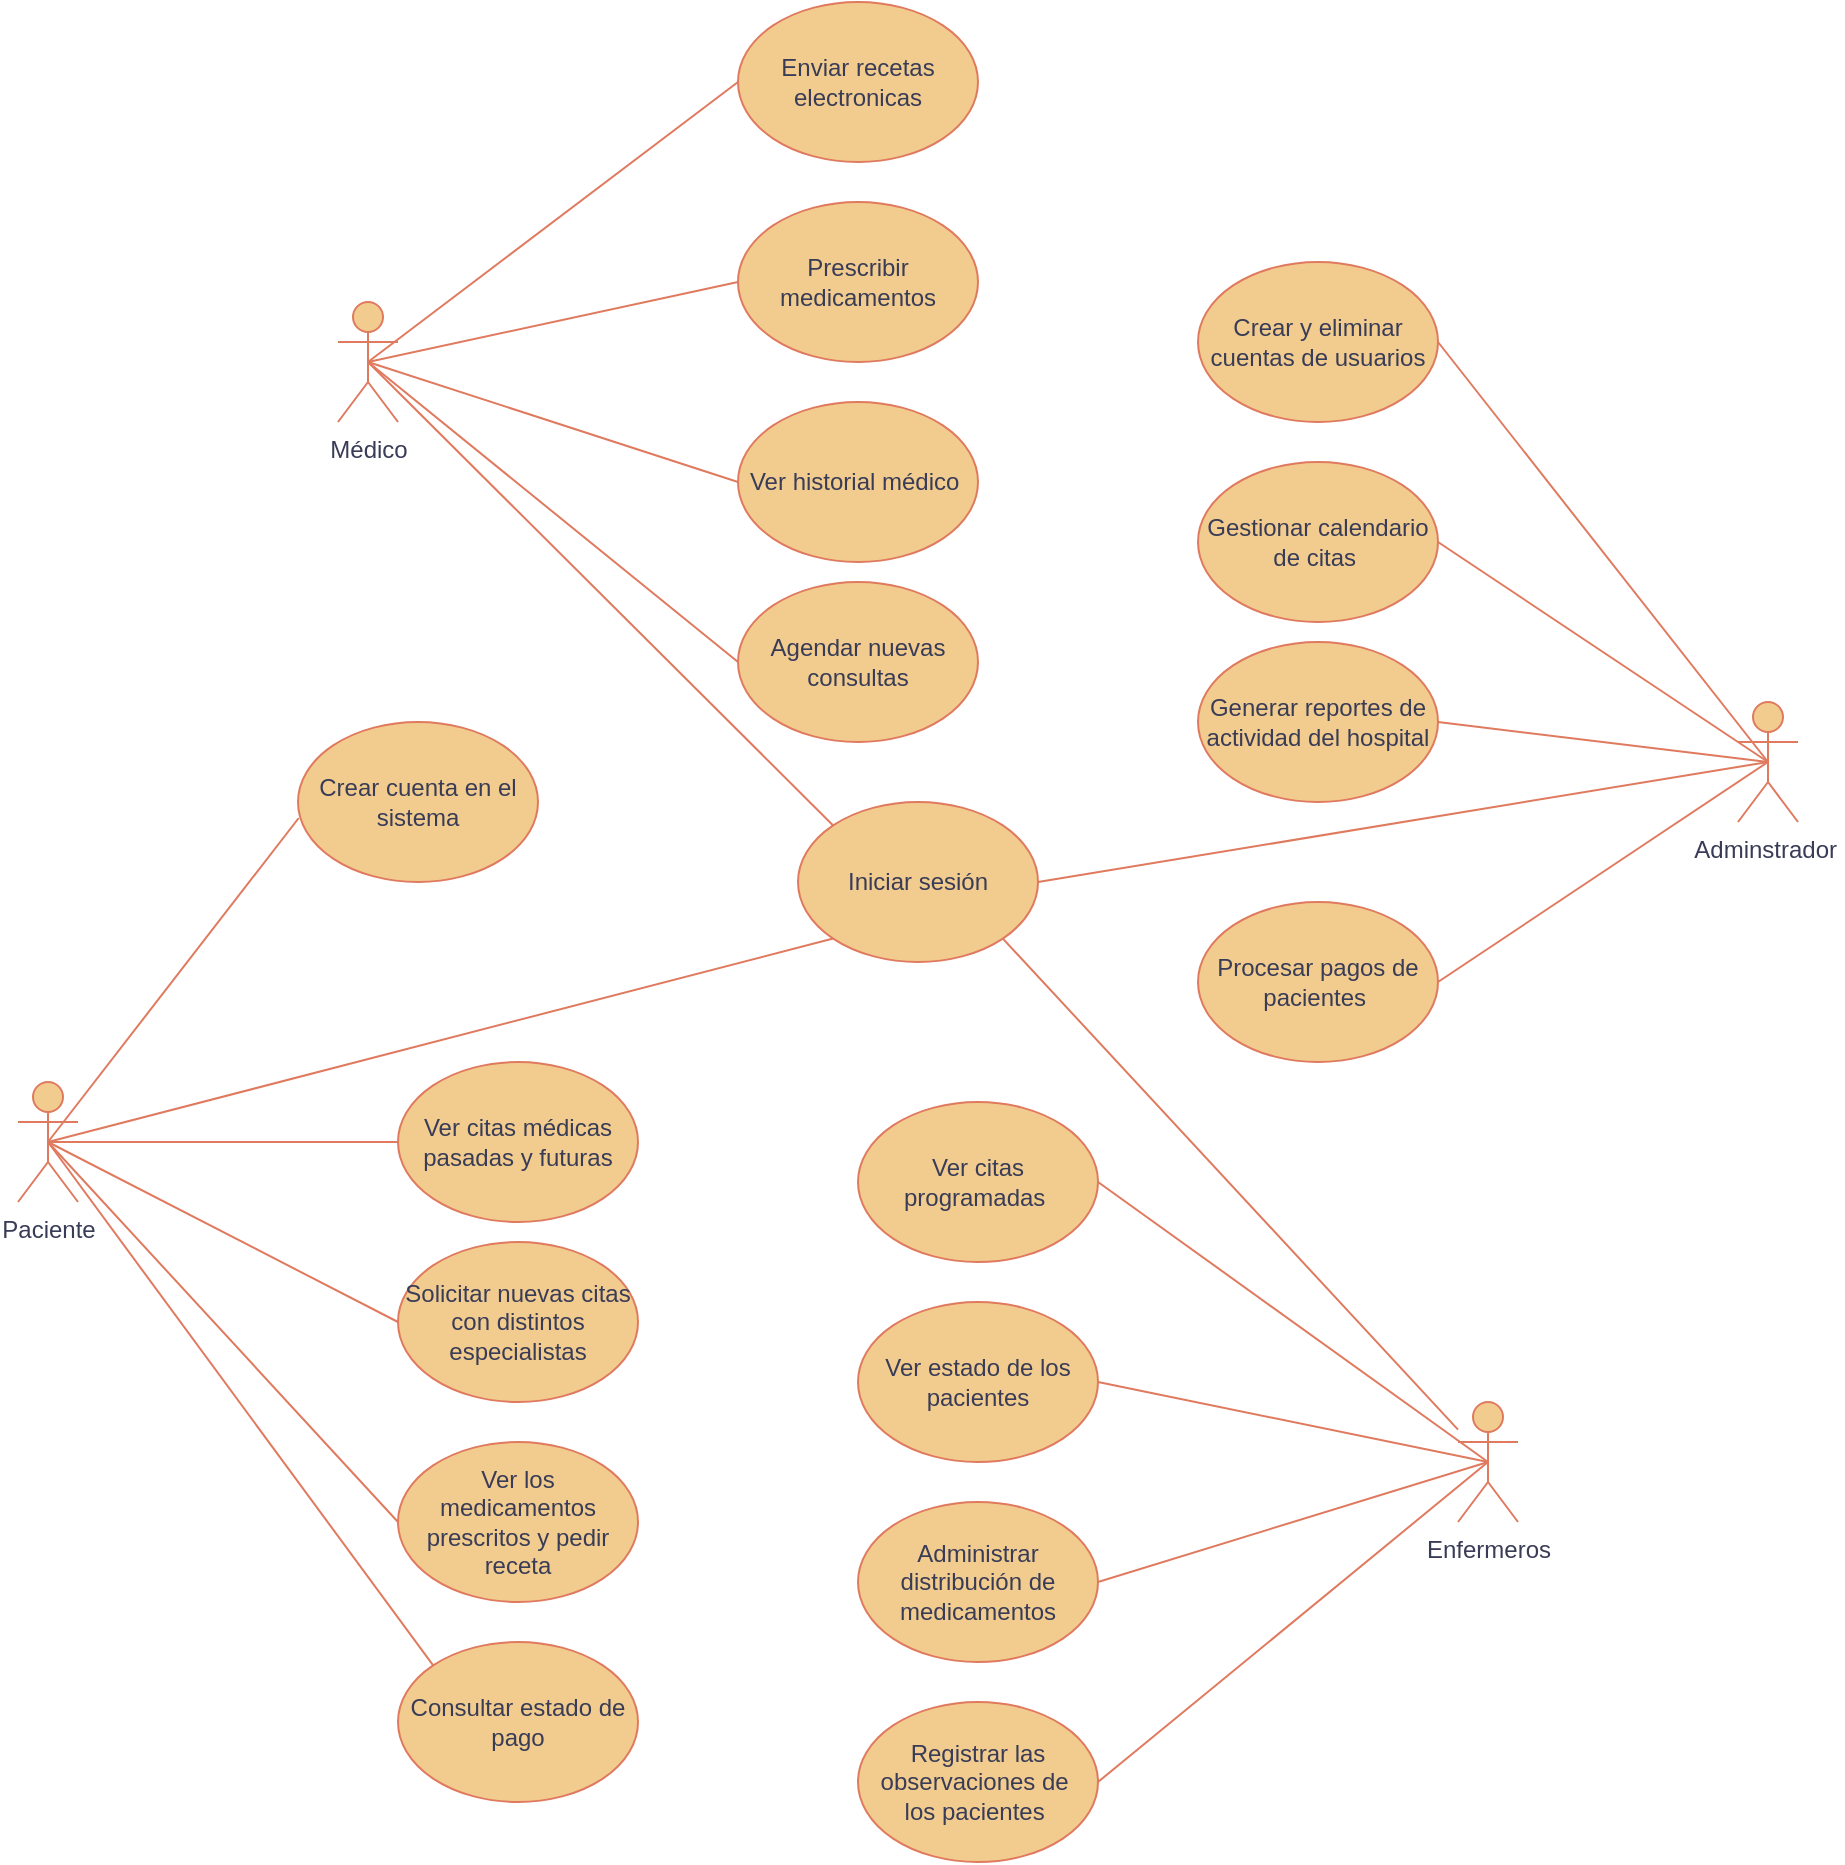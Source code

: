 <mxfile version="26.0.16">
  <diagram name="Página-1" id="vH-OwV5uXmRrGs1kFZjD">
    <mxGraphModel dx="1840" dy="1841" grid="1" gridSize="10" guides="1" tooltips="1" connect="1" arrows="1" fold="1" page="1" pageScale="1" pageWidth="827" pageHeight="1169" math="0" shadow="0">
      <root>
        <mxCell id="0" />
        <mxCell id="1" parent="0" />
        <mxCell id="4ot0IjOBkn7LWyJ6OAC--1" value="Paciente" style="shape=umlActor;verticalLabelPosition=bottom;verticalAlign=top;html=1;outlineConnect=0;labelBackgroundColor=none;fillColor=#F2CC8F;strokeColor=#E07A5F;fontColor=#393C56;" parent="1" vertex="1">
          <mxGeometry x="-160" y="100" width="30" height="60" as="geometry" />
        </mxCell>
        <mxCell id="4ot0IjOBkn7LWyJ6OAC--2" value="Enfermeros" style="shape=umlActor;verticalLabelPosition=bottom;verticalAlign=top;html=1;outlineConnect=0;labelBackgroundColor=none;fillColor=#F2CC8F;strokeColor=#E07A5F;fontColor=#393C56;" parent="1" vertex="1">
          <mxGeometry x="560" y="260" width="30" height="60" as="geometry" />
        </mxCell>
        <mxCell id="4ot0IjOBkn7LWyJ6OAC--3" value="Médico" style="shape=umlActor;verticalLabelPosition=bottom;verticalAlign=top;html=1;outlineConnect=0;labelBackgroundColor=none;fillColor=#F2CC8F;strokeColor=#E07A5F;fontColor=#393C56;" parent="1" vertex="1">
          <mxGeometry y="-290" width="30" height="60" as="geometry" />
        </mxCell>
        <mxCell id="4ot0IjOBkn7LWyJ6OAC--6" value="Crear cuenta en el sistema" style="ellipse;whiteSpace=wrap;html=1;labelBackgroundColor=none;fillColor=#F2CC8F;strokeColor=#E07A5F;fontColor=#393C56;" parent="1" vertex="1">
          <mxGeometry x="-20" y="-80" width="120" height="80" as="geometry" />
        </mxCell>
        <mxCell id="4ot0IjOBkn7LWyJ6OAC--7" value="Ver citas médicas pasadas y futuras" style="ellipse;whiteSpace=wrap;html=1;labelBackgroundColor=none;fillColor=#F2CC8F;strokeColor=#E07A5F;fontColor=#393C56;" parent="1" vertex="1">
          <mxGeometry x="30" y="90" width="120" height="80" as="geometry" />
        </mxCell>
        <mxCell id="4ot0IjOBkn7LWyJ6OAC--8" value="Solicitar nuevas citas con distintos especialistas" style="ellipse;whiteSpace=wrap;html=1;labelBackgroundColor=none;fillColor=#F2CC8F;strokeColor=#E07A5F;fontColor=#393C56;" parent="1" vertex="1">
          <mxGeometry x="30" y="180" width="120" height="80" as="geometry" />
        </mxCell>
        <mxCell id="4ot0IjOBkn7LWyJ6OAC--9" value="Ver los medicamentos prescritos y pedir receta" style="ellipse;whiteSpace=wrap;html=1;labelBackgroundColor=none;fillColor=#F2CC8F;strokeColor=#E07A5F;fontColor=#393C56;" parent="1" vertex="1">
          <mxGeometry x="30" y="280" width="120" height="80" as="geometry" />
        </mxCell>
        <mxCell id="4ot0IjOBkn7LWyJ6OAC--10" value="Consultar estado de pago" style="ellipse;whiteSpace=wrap;html=1;labelBackgroundColor=none;fillColor=#F2CC8F;strokeColor=#E07A5F;fontColor=#393C56;" parent="1" vertex="1">
          <mxGeometry x="30" y="380" width="120" height="80" as="geometry" />
        </mxCell>
        <mxCell id="4ot0IjOBkn7LWyJ6OAC--11" value="Iniciar sesión" style="ellipse;whiteSpace=wrap;html=1;labelBackgroundColor=none;fillColor=#F2CC8F;strokeColor=#E07A5F;fontColor=#393C56;" parent="1" vertex="1">
          <mxGeometry x="230" y="-40" width="120" height="80" as="geometry" />
        </mxCell>
        <mxCell id="4ot0IjOBkn7LWyJ6OAC--12" value="Agendar nuevas consultas" style="ellipse;whiteSpace=wrap;html=1;labelBackgroundColor=none;fillColor=#F2CC8F;strokeColor=#E07A5F;fontColor=#393C56;" parent="1" vertex="1">
          <mxGeometry x="200" y="-150" width="120" height="80" as="geometry" />
        </mxCell>
        <mxCell id="4ot0IjOBkn7LWyJ6OAC--13" value="Ver historial médico&amp;nbsp;" style="ellipse;whiteSpace=wrap;html=1;labelBackgroundColor=none;fillColor=#F2CC8F;strokeColor=#E07A5F;fontColor=#393C56;" parent="1" vertex="1">
          <mxGeometry x="200" y="-240" width="120" height="80" as="geometry" />
        </mxCell>
        <mxCell id="4ot0IjOBkn7LWyJ6OAC--14" value="Prescribir medicamentos" style="ellipse;whiteSpace=wrap;html=1;labelBackgroundColor=none;fillColor=#F2CC8F;strokeColor=#E07A5F;fontColor=#393C56;" parent="1" vertex="1">
          <mxGeometry x="200" y="-340" width="120" height="80" as="geometry" />
        </mxCell>
        <mxCell id="4ot0IjOBkn7LWyJ6OAC--15" value="Enviar recetas electronicas" style="ellipse;whiteSpace=wrap;html=1;labelBackgroundColor=none;fillColor=#F2CC8F;strokeColor=#E07A5F;fontColor=#393C56;" parent="1" vertex="1">
          <mxGeometry x="200" y="-440" width="120" height="80" as="geometry" />
        </mxCell>
        <mxCell id="4ot0IjOBkn7LWyJ6OAC--16" value="Ver citas programadas&amp;nbsp;" style="ellipse;whiteSpace=wrap;html=1;labelBackgroundColor=none;fillColor=#F2CC8F;strokeColor=#E07A5F;fontColor=#393C56;" parent="1" vertex="1">
          <mxGeometry x="260" y="110" width="120" height="80" as="geometry" />
        </mxCell>
        <mxCell id="4ot0IjOBkn7LWyJ6OAC--17" value="Ver estado de los pacientes" style="ellipse;whiteSpace=wrap;html=1;labelBackgroundColor=none;fillColor=#F2CC8F;strokeColor=#E07A5F;fontColor=#393C56;" parent="1" vertex="1">
          <mxGeometry x="260" y="210" width="120" height="80" as="geometry" />
        </mxCell>
        <mxCell id="4ot0IjOBkn7LWyJ6OAC--18" value="Administrar distribución de medicamentos" style="ellipse;whiteSpace=wrap;html=1;labelBackgroundColor=none;fillColor=#F2CC8F;strokeColor=#E07A5F;fontColor=#393C56;" parent="1" vertex="1">
          <mxGeometry x="260" y="310" width="120" height="80" as="geometry" />
        </mxCell>
        <mxCell id="4ot0IjOBkn7LWyJ6OAC--19" value="Registrar las observaciones de&amp;nbsp;&lt;div&gt;los pacientes&amp;nbsp;&lt;/div&gt;" style="ellipse;whiteSpace=wrap;html=1;labelBackgroundColor=none;fillColor=#F2CC8F;strokeColor=#E07A5F;fontColor=#393C56;" parent="1" vertex="1">
          <mxGeometry x="260" y="410" width="120" height="80" as="geometry" />
        </mxCell>
        <mxCell id="4ot0IjOBkn7LWyJ6OAC--20" value="Adminstrador&amp;nbsp;" style="shape=umlActor;verticalLabelPosition=bottom;verticalAlign=top;html=1;outlineConnect=0;labelBackgroundColor=none;fillColor=#F2CC8F;strokeColor=#E07A5F;fontColor=#393C56;" parent="1" vertex="1">
          <mxGeometry x="700" y="-90" width="30" height="60" as="geometry" />
        </mxCell>
        <mxCell id="4ot0IjOBkn7LWyJ6OAC--22" value="Crear y eliminar cuentas de usuarios" style="ellipse;whiteSpace=wrap;html=1;labelBackgroundColor=none;fillColor=#F2CC8F;strokeColor=#E07A5F;fontColor=#393C56;" parent="1" vertex="1">
          <mxGeometry x="430" y="-310" width="120" height="80" as="geometry" />
        </mxCell>
        <mxCell id="4ot0IjOBkn7LWyJ6OAC--23" value="Gestionar calendario de citas&amp;nbsp;" style="ellipse;whiteSpace=wrap;html=1;labelBackgroundColor=none;fillColor=#F2CC8F;strokeColor=#E07A5F;fontColor=#393C56;" parent="1" vertex="1">
          <mxGeometry x="430" y="-210" width="120" height="80" as="geometry" />
        </mxCell>
        <mxCell id="4ot0IjOBkn7LWyJ6OAC--24" value="Generar reportes de actividad del hospital" style="ellipse;whiteSpace=wrap;html=1;labelBackgroundColor=none;fillColor=#F2CC8F;strokeColor=#E07A5F;fontColor=#393C56;" parent="1" vertex="1">
          <mxGeometry x="430" y="-120" width="120" height="80" as="geometry" />
        </mxCell>
        <mxCell id="4ot0IjOBkn7LWyJ6OAC--25" value="Procesar pagos de pacientes&amp;nbsp;" style="ellipse;whiteSpace=wrap;html=1;labelBackgroundColor=none;fillColor=#F2CC8F;strokeColor=#E07A5F;fontColor=#393C56;" parent="1" vertex="1">
          <mxGeometry x="430" y="10" width="120" height="80" as="geometry" />
        </mxCell>
        <mxCell id="4ot0IjOBkn7LWyJ6OAC--26" value="" style="endArrow=none;html=1;rounded=0;exitX=0.5;exitY=0.5;exitDx=0;exitDy=0;exitPerimeter=0;entryX=0.003;entryY=0.6;entryDx=0;entryDy=0;entryPerimeter=0;labelBackgroundColor=none;strokeColor=#E07A5F;fontColor=default;" parent="1" source="4ot0IjOBkn7LWyJ6OAC--1" target="4ot0IjOBkn7LWyJ6OAC--6" edge="1">
          <mxGeometry width="50" height="50" relative="1" as="geometry">
            <mxPoint y="140" as="sourcePoint" />
            <mxPoint x="50" y="90" as="targetPoint" />
          </mxGeometry>
        </mxCell>
        <mxCell id="4ot0IjOBkn7LWyJ6OAC--27" value="" style="endArrow=none;html=1;rounded=0;exitX=0.5;exitY=0.5;exitDx=0;exitDy=0;exitPerimeter=0;entryX=0;entryY=0.5;entryDx=0;entryDy=0;labelBackgroundColor=none;strokeColor=#E07A5F;fontColor=default;" parent="1" source="4ot0IjOBkn7LWyJ6OAC--1" target="4ot0IjOBkn7LWyJ6OAC--7" edge="1">
          <mxGeometry width="50" height="50" relative="1" as="geometry">
            <mxPoint y="140" as="sourcePoint" />
            <mxPoint x="50" y="90" as="targetPoint" />
          </mxGeometry>
        </mxCell>
        <mxCell id="4ot0IjOBkn7LWyJ6OAC--30" value="" style="endArrow=none;html=1;rounded=0;entryX=0;entryY=0.5;entryDx=0;entryDy=0;exitX=0.5;exitY=0.5;exitDx=0;exitDy=0;exitPerimeter=0;labelBackgroundColor=none;strokeColor=#E07A5F;fontColor=default;" parent="1" source="4ot0IjOBkn7LWyJ6OAC--1" target="4ot0IjOBkn7LWyJ6OAC--8" edge="1">
          <mxGeometry width="50" height="50" relative="1" as="geometry">
            <mxPoint y="140" as="sourcePoint" />
            <mxPoint x="50" y="90" as="targetPoint" />
          </mxGeometry>
        </mxCell>
        <mxCell id="4ot0IjOBkn7LWyJ6OAC--31" value="" style="endArrow=none;html=1;rounded=0;entryX=0;entryY=0.5;entryDx=0;entryDy=0;exitX=0.5;exitY=0.5;exitDx=0;exitDy=0;exitPerimeter=0;labelBackgroundColor=none;strokeColor=#E07A5F;fontColor=default;" parent="1" source="4ot0IjOBkn7LWyJ6OAC--1" target="4ot0IjOBkn7LWyJ6OAC--9" edge="1">
          <mxGeometry width="50" height="50" relative="1" as="geometry">
            <mxPoint y="140" as="sourcePoint" />
            <mxPoint x="50" y="90" as="targetPoint" />
          </mxGeometry>
        </mxCell>
        <mxCell id="4ot0IjOBkn7LWyJ6OAC--32" value="" style="endArrow=none;html=1;rounded=0;exitX=0;exitY=0;exitDx=0;exitDy=0;entryX=0.5;entryY=0.5;entryDx=0;entryDy=0;entryPerimeter=0;labelBackgroundColor=none;strokeColor=#E07A5F;fontColor=default;" parent="1" source="4ot0IjOBkn7LWyJ6OAC--10" target="4ot0IjOBkn7LWyJ6OAC--1" edge="1">
          <mxGeometry width="50" height="50" relative="1" as="geometry">
            <mxPoint y="280" as="sourcePoint" />
            <mxPoint x="50" y="230" as="targetPoint" />
          </mxGeometry>
        </mxCell>
        <mxCell id="4ot0IjOBkn7LWyJ6OAC--33" value="" style="endArrow=none;html=1;rounded=0;entryX=0.5;entryY=0.5;entryDx=0;entryDy=0;entryPerimeter=0;exitX=1;exitY=0.5;exitDx=0;exitDy=0;labelBackgroundColor=none;strokeColor=#E07A5F;fontColor=default;" parent="1" source="4ot0IjOBkn7LWyJ6OAC--16" target="4ot0IjOBkn7LWyJ6OAC--2" edge="1">
          <mxGeometry width="50" height="50" relative="1" as="geometry">
            <mxPoint x="440" y="320" as="sourcePoint" />
            <mxPoint x="490" y="270" as="targetPoint" />
          </mxGeometry>
        </mxCell>
        <mxCell id="4ot0IjOBkn7LWyJ6OAC--34" value="" style="endArrow=none;html=1;rounded=0;entryX=0.5;entryY=0.5;entryDx=0;entryDy=0;entryPerimeter=0;exitX=1;exitY=0.5;exitDx=0;exitDy=0;labelBackgroundColor=none;strokeColor=#E07A5F;fontColor=default;" parent="1" source="4ot0IjOBkn7LWyJ6OAC--17" target="4ot0IjOBkn7LWyJ6OAC--2" edge="1">
          <mxGeometry width="50" height="50" relative="1" as="geometry">
            <mxPoint x="440" y="320" as="sourcePoint" />
            <mxPoint x="490" y="270" as="targetPoint" />
          </mxGeometry>
        </mxCell>
        <mxCell id="4ot0IjOBkn7LWyJ6OAC--35" value="" style="endArrow=none;html=1;rounded=0;entryX=0.5;entryY=0.5;entryDx=0;entryDy=0;entryPerimeter=0;exitX=1;exitY=0.5;exitDx=0;exitDy=0;labelBackgroundColor=none;strokeColor=#E07A5F;fontColor=default;" parent="1" source="4ot0IjOBkn7LWyJ6OAC--18" target="4ot0IjOBkn7LWyJ6OAC--2" edge="1">
          <mxGeometry width="50" height="50" relative="1" as="geometry">
            <mxPoint x="440" y="320" as="sourcePoint" />
            <mxPoint x="490" y="270" as="targetPoint" />
          </mxGeometry>
        </mxCell>
        <mxCell id="4ot0IjOBkn7LWyJ6OAC--36" value="" style="endArrow=none;html=1;rounded=0;entryX=0.5;entryY=0.5;entryDx=0;entryDy=0;entryPerimeter=0;exitX=1;exitY=0.5;exitDx=0;exitDy=0;labelBackgroundColor=none;strokeColor=#E07A5F;fontColor=default;" parent="1" source="4ot0IjOBkn7LWyJ6OAC--19" target="4ot0IjOBkn7LWyJ6OAC--2" edge="1">
          <mxGeometry width="50" height="50" relative="1" as="geometry">
            <mxPoint x="440" y="320" as="sourcePoint" />
            <mxPoint x="490" y="270" as="targetPoint" />
          </mxGeometry>
        </mxCell>
        <mxCell id="4ot0IjOBkn7LWyJ6OAC--37" value="" style="endArrow=none;html=1;rounded=0;entryX=1;entryY=0.5;entryDx=0;entryDy=0;exitX=0.5;exitY=0.5;exitDx=0;exitDy=0;exitPerimeter=0;labelBackgroundColor=none;strokeColor=#E07A5F;fontColor=default;" parent="1" source="4ot0IjOBkn7LWyJ6OAC--20" target="4ot0IjOBkn7LWyJ6OAC--22" edge="1">
          <mxGeometry width="50" height="50" relative="1" as="geometry">
            <mxPoint x="500" y="-110" as="sourcePoint" />
            <mxPoint x="550" y="-160" as="targetPoint" />
          </mxGeometry>
        </mxCell>
        <mxCell id="4ot0IjOBkn7LWyJ6OAC--38" value="" style="endArrow=none;html=1;rounded=0;entryX=0.5;entryY=0.5;entryDx=0;entryDy=0;entryPerimeter=0;exitX=1;exitY=0.5;exitDx=0;exitDy=0;labelBackgroundColor=none;strokeColor=#E07A5F;fontColor=default;" parent="1" source="4ot0IjOBkn7LWyJ6OAC--23" target="4ot0IjOBkn7LWyJ6OAC--20" edge="1">
          <mxGeometry width="50" height="50" relative="1" as="geometry">
            <mxPoint x="500" y="-110" as="sourcePoint" />
            <mxPoint x="550" y="-160" as="targetPoint" />
          </mxGeometry>
        </mxCell>
        <mxCell id="4ot0IjOBkn7LWyJ6OAC--40" value="" style="endArrow=none;html=1;rounded=0;entryX=0.5;entryY=0.5;entryDx=0;entryDy=0;entryPerimeter=0;exitX=1;exitY=0.5;exitDx=0;exitDy=0;labelBackgroundColor=none;strokeColor=#E07A5F;fontColor=default;" parent="1" source="4ot0IjOBkn7LWyJ6OAC--24" target="4ot0IjOBkn7LWyJ6OAC--20" edge="1">
          <mxGeometry width="50" height="50" relative="1" as="geometry">
            <mxPoint x="500" y="-110" as="sourcePoint" />
            <mxPoint x="550" y="-160" as="targetPoint" />
          </mxGeometry>
        </mxCell>
        <mxCell id="4ot0IjOBkn7LWyJ6OAC--41" value="" style="endArrow=none;html=1;rounded=0;entryX=0.5;entryY=0.5;entryDx=0;entryDy=0;entryPerimeter=0;exitX=1;exitY=0.5;exitDx=0;exitDy=0;labelBackgroundColor=none;strokeColor=#E07A5F;fontColor=default;" parent="1" source="4ot0IjOBkn7LWyJ6OAC--25" target="4ot0IjOBkn7LWyJ6OAC--20" edge="1">
          <mxGeometry width="50" height="50" relative="1" as="geometry">
            <mxPoint x="500" y="-110" as="sourcePoint" />
            <mxPoint x="550" y="-160" as="targetPoint" />
          </mxGeometry>
        </mxCell>
        <mxCell id="4ot0IjOBkn7LWyJ6OAC--42" value="" style="endArrow=none;html=1;rounded=0;entryX=0;entryY=0.5;entryDx=0;entryDy=0;exitX=0.5;exitY=0.5;exitDx=0;exitDy=0;exitPerimeter=0;labelBackgroundColor=none;strokeColor=#E07A5F;fontColor=default;" parent="1" source="4ot0IjOBkn7LWyJ6OAC--3" target="4ot0IjOBkn7LWyJ6OAC--15" edge="1">
          <mxGeometry width="50" height="50" relative="1" as="geometry">
            <mxPoint x="160" y="-180" as="sourcePoint" />
            <mxPoint x="210" y="-230" as="targetPoint" />
          </mxGeometry>
        </mxCell>
        <mxCell id="4ot0IjOBkn7LWyJ6OAC--43" value="" style="endArrow=none;html=1;rounded=0;entryX=0;entryY=0.5;entryDx=0;entryDy=0;exitX=0.5;exitY=0.5;exitDx=0;exitDy=0;exitPerimeter=0;labelBackgroundColor=none;strokeColor=#E07A5F;fontColor=default;" parent="1" source="4ot0IjOBkn7LWyJ6OAC--3" target="4ot0IjOBkn7LWyJ6OAC--14" edge="1">
          <mxGeometry width="50" height="50" relative="1" as="geometry">
            <mxPoint x="160" y="-180" as="sourcePoint" />
            <mxPoint x="200" y="-240" as="targetPoint" />
          </mxGeometry>
        </mxCell>
        <mxCell id="4ot0IjOBkn7LWyJ6OAC--44" value="" style="endArrow=none;html=1;rounded=0;entryX=0;entryY=0.5;entryDx=0;entryDy=0;exitX=0.5;exitY=0.5;exitDx=0;exitDy=0;exitPerimeter=0;labelBackgroundColor=none;strokeColor=#E07A5F;fontColor=default;" parent="1" source="4ot0IjOBkn7LWyJ6OAC--3" target="4ot0IjOBkn7LWyJ6OAC--13" edge="1">
          <mxGeometry width="50" height="50" relative="1" as="geometry">
            <mxPoint x="110" y="-160" as="sourcePoint" />
            <mxPoint x="160" y="-210" as="targetPoint" />
          </mxGeometry>
        </mxCell>
        <mxCell id="4ot0IjOBkn7LWyJ6OAC--45" value="" style="endArrow=none;html=1;rounded=0;exitX=0.5;exitY=0.5;exitDx=0;exitDy=0;exitPerimeter=0;entryX=0;entryY=0.5;entryDx=0;entryDy=0;labelBackgroundColor=none;strokeColor=#E07A5F;fontColor=default;" parent="1" source="4ot0IjOBkn7LWyJ6OAC--3" target="4ot0IjOBkn7LWyJ6OAC--12" edge="1">
          <mxGeometry width="50" height="50" relative="1" as="geometry">
            <mxPoint x="160" y="-180" as="sourcePoint" />
            <mxPoint x="210" y="-230" as="targetPoint" />
          </mxGeometry>
        </mxCell>
        <mxCell id="4ot0IjOBkn7LWyJ6OAC--46" value="" style="endArrow=none;html=1;rounded=0;entryX=0.5;entryY=0.5;entryDx=0;entryDy=0;entryPerimeter=0;exitX=0;exitY=0;exitDx=0;exitDy=0;labelBackgroundColor=none;strokeColor=#E07A5F;fontColor=default;" parent="1" source="4ot0IjOBkn7LWyJ6OAC--11" target="4ot0IjOBkn7LWyJ6OAC--3" edge="1">
          <mxGeometry width="50" height="50" relative="1" as="geometry">
            <mxPoint x="160" y="-180" as="sourcePoint" />
            <mxPoint x="210" y="-230" as="targetPoint" />
          </mxGeometry>
        </mxCell>
        <mxCell id="4ot0IjOBkn7LWyJ6OAC--47" value="" style="endArrow=none;html=1;rounded=0;entryX=0;entryY=1;entryDx=0;entryDy=0;exitX=0.5;exitY=0.5;exitDx=0;exitDy=0;exitPerimeter=0;labelBackgroundColor=none;strokeColor=#E07A5F;fontColor=default;" parent="1" source="4ot0IjOBkn7LWyJ6OAC--1" target="4ot0IjOBkn7LWyJ6OAC--11" edge="1">
          <mxGeometry width="50" height="50" relative="1" as="geometry">
            <mxPoint x="-140" y="130" as="sourcePoint" />
            <mxPoint x="250" y="60" as="targetPoint" />
          </mxGeometry>
        </mxCell>
        <mxCell id="4ot0IjOBkn7LWyJ6OAC--48" value="" style="endArrow=none;html=1;rounded=0;entryX=1;entryY=1;entryDx=0;entryDy=0;labelBackgroundColor=none;strokeColor=#E07A5F;fontColor=default;" parent="1" source="4ot0IjOBkn7LWyJ6OAC--2" target="4ot0IjOBkn7LWyJ6OAC--11" edge="1">
          <mxGeometry width="50" height="50" relative="1" as="geometry">
            <mxPoint x="370" y="170" as="sourcePoint" />
            <mxPoint x="420" y="120" as="targetPoint" />
          </mxGeometry>
        </mxCell>
        <mxCell id="4ot0IjOBkn7LWyJ6OAC--49" value="" style="endArrow=none;html=1;rounded=0;entryX=0.5;entryY=0.5;entryDx=0;entryDy=0;entryPerimeter=0;exitX=1;exitY=0.5;exitDx=0;exitDy=0;labelBackgroundColor=none;strokeColor=#E07A5F;fontColor=default;" parent="1" source="4ot0IjOBkn7LWyJ6OAC--11" target="4ot0IjOBkn7LWyJ6OAC--20" edge="1">
          <mxGeometry width="50" height="50" relative="1" as="geometry">
            <mxPoint x="420" y="40" as="sourcePoint" />
            <mxPoint x="470" y="-10" as="targetPoint" />
          </mxGeometry>
        </mxCell>
      </root>
    </mxGraphModel>
  </diagram>
</mxfile>
